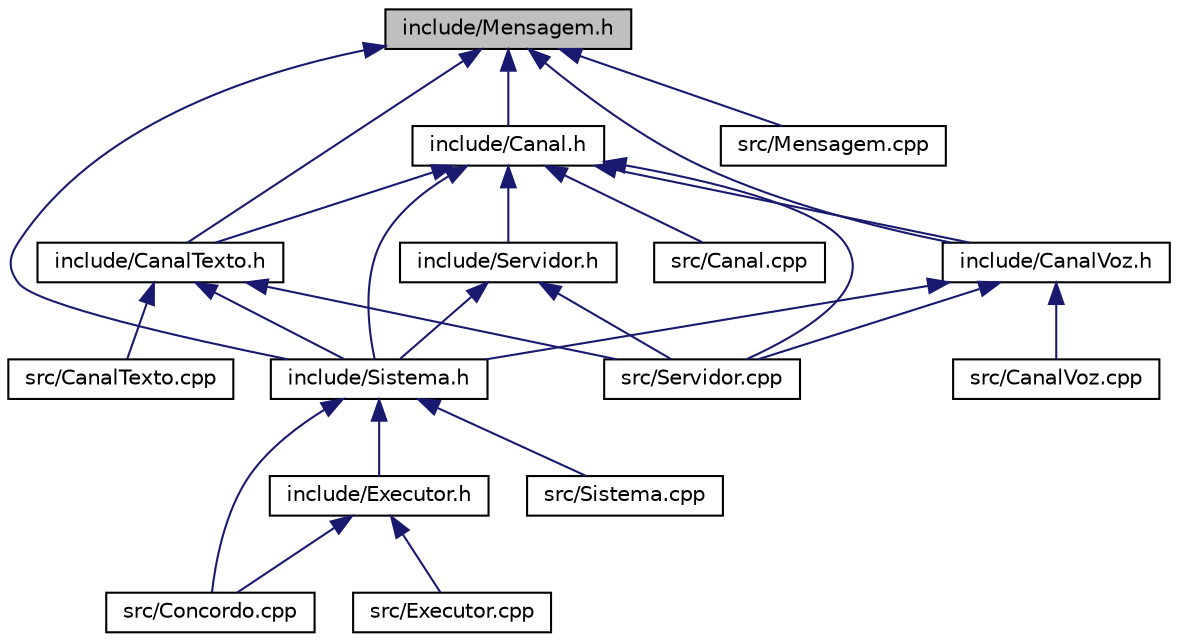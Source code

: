 digraph "include/Mensagem.h"
{
 // LATEX_PDF_SIZE
  edge [fontname="Helvetica",fontsize="10",labelfontname="Helvetica",labelfontsize="10"];
  node [fontname="Helvetica",fontsize="10",shape=record];
  Node1 [label="include/Mensagem.h",height=0.2,width=0.4,color="black", fillcolor="grey75", style="filled", fontcolor="black",tooltip="Definição da classe Mensagem."];
  Node1 -> Node2 [dir="back",color="midnightblue",fontsize="10",style="solid"];
  Node2 [label="include/Canal.h",height=0.2,width=0.4,color="black", fillcolor="white", style="filled",URL="$Canal_8h.html",tooltip="Definição da classe Canal."];
  Node2 -> Node3 [dir="back",color="midnightblue",fontsize="10",style="solid"];
  Node3 [label="include/CanalTexto.h",height=0.2,width=0.4,color="black", fillcolor="white", style="filled",URL="$CanalTexto_8h.html",tooltip="Definição da classe CanalTexto."];
  Node3 -> Node4 [dir="back",color="midnightblue",fontsize="10",style="solid"];
  Node4 [label="include/Sistema.h",height=0.2,width=0.4,color="black", fillcolor="white", style="filled",URL="$Sistema_8h.html",tooltip="Definição da classe Sistema."];
  Node4 -> Node5 [dir="back",color="midnightblue",fontsize="10",style="solid"];
  Node5 [label="include/Executor.h",height=0.2,width=0.4,color="black", fillcolor="white", style="filled",URL="$Executor_8h.html",tooltip="Definição da classe Executor."];
  Node5 -> Node6 [dir="back",color="midnightblue",fontsize="10",style="solid"];
  Node6 [label="src/Concordo.cpp",height=0.2,width=0.4,color="black", fillcolor="white", style="filled",URL="$Concordo_8cpp.html",tooltip="Função main que faz o programa funcionar."];
  Node5 -> Node7 [dir="back",color="midnightblue",fontsize="10",style="solid"];
  Node7 [label="src/Executor.cpp",height=0.2,width=0.4,color="black", fillcolor="white", style="filled",URL="$Executor_8cpp.html",tooltip="Implementação dos métodos da classe Executor."];
  Node4 -> Node6 [dir="back",color="midnightblue",fontsize="10",style="solid"];
  Node4 -> Node8 [dir="back",color="midnightblue",fontsize="10",style="solid"];
  Node8 [label="src/Sistema.cpp",height=0.2,width=0.4,color="black", fillcolor="white", style="filled",URL="$Sistema_8cpp.html",tooltip="Implementação dos métodos da classe Sistema."];
  Node3 -> Node9 [dir="back",color="midnightblue",fontsize="10",style="solid"];
  Node9 [label="src/CanalTexto.cpp",height=0.2,width=0.4,color="black", fillcolor="white", style="filled",URL="$CanalTexto_8cpp.html",tooltip="Implementação dos métodos da classe CanalTexto."];
  Node3 -> Node10 [dir="back",color="midnightblue",fontsize="10",style="solid"];
  Node10 [label="src/Servidor.cpp",height=0.2,width=0.4,color="black", fillcolor="white", style="filled",URL="$Servidor_8cpp.html",tooltip="Implementação dos métodos da classe Servidor."];
  Node2 -> Node11 [dir="back",color="midnightblue",fontsize="10",style="solid"];
  Node11 [label="include/CanalVoz.h",height=0.2,width=0.4,color="black", fillcolor="white", style="filled",URL="$CanalVoz_8h.html",tooltip="Definição da classe CanalVoz."];
  Node11 -> Node4 [dir="back",color="midnightblue",fontsize="10",style="solid"];
  Node11 -> Node12 [dir="back",color="midnightblue",fontsize="10",style="solid"];
  Node12 [label="src/CanalVoz.cpp",height=0.2,width=0.4,color="black", fillcolor="white", style="filled",URL="$CanalVoz_8cpp.html",tooltip="Implementação dos métodos da classe CanalVoz."];
  Node11 -> Node10 [dir="back",color="midnightblue",fontsize="10",style="solid"];
  Node2 -> Node13 [dir="back",color="midnightblue",fontsize="10",style="solid"];
  Node13 [label="include/Servidor.h",height=0.2,width=0.4,color="black", fillcolor="white", style="filled",URL="$Servidor_8h.html",tooltip="Definição da classe Servidor."];
  Node13 -> Node4 [dir="back",color="midnightblue",fontsize="10",style="solid"];
  Node13 -> Node10 [dir="back",color="midnightblue",fontsize="10",style="solid"];
  Node2 -> Node4 [dir="back",color="midnightblue",fontsize="10",style="solid"];
  Node2 -> Node14 [dir="back",color="midnightblue",fontsize="10",style="solid"];
  Node14 [label="src/Canal.cpp",height=0.2,width=0.4,color="black", fillcolor="white", style="filled",URL="$Canal_8cpp.html",tooltip="Implementação dos métodos da classe Canal."];
  Node2 -> Node10 [dir="back",color="midnightblue",fontsize="10",style="solid"];
  Node1 -> Node3 [dir="back",color="midnightblue",fontsize="10",style="solid"];
  Node1 -> Node11 [dir="back",color="midnightblue",fontsize="10",style="solid"];
  Node1 -> Node4 [dir="back",color="midnightblue",fontsize="10",style="solid"];
  Node1 -> Node15 [dir="back",color="midnightblue",fontsize="10",style="solid"];
  Node15 [label="src/Mensagem.cpp",height=0.2,width=0.4,color="black", fillcolor="white", style="filled",URL="$Mensagem_8cpp.html",tooltip="Implementação dos métodos da classe Mensagem."];
}

